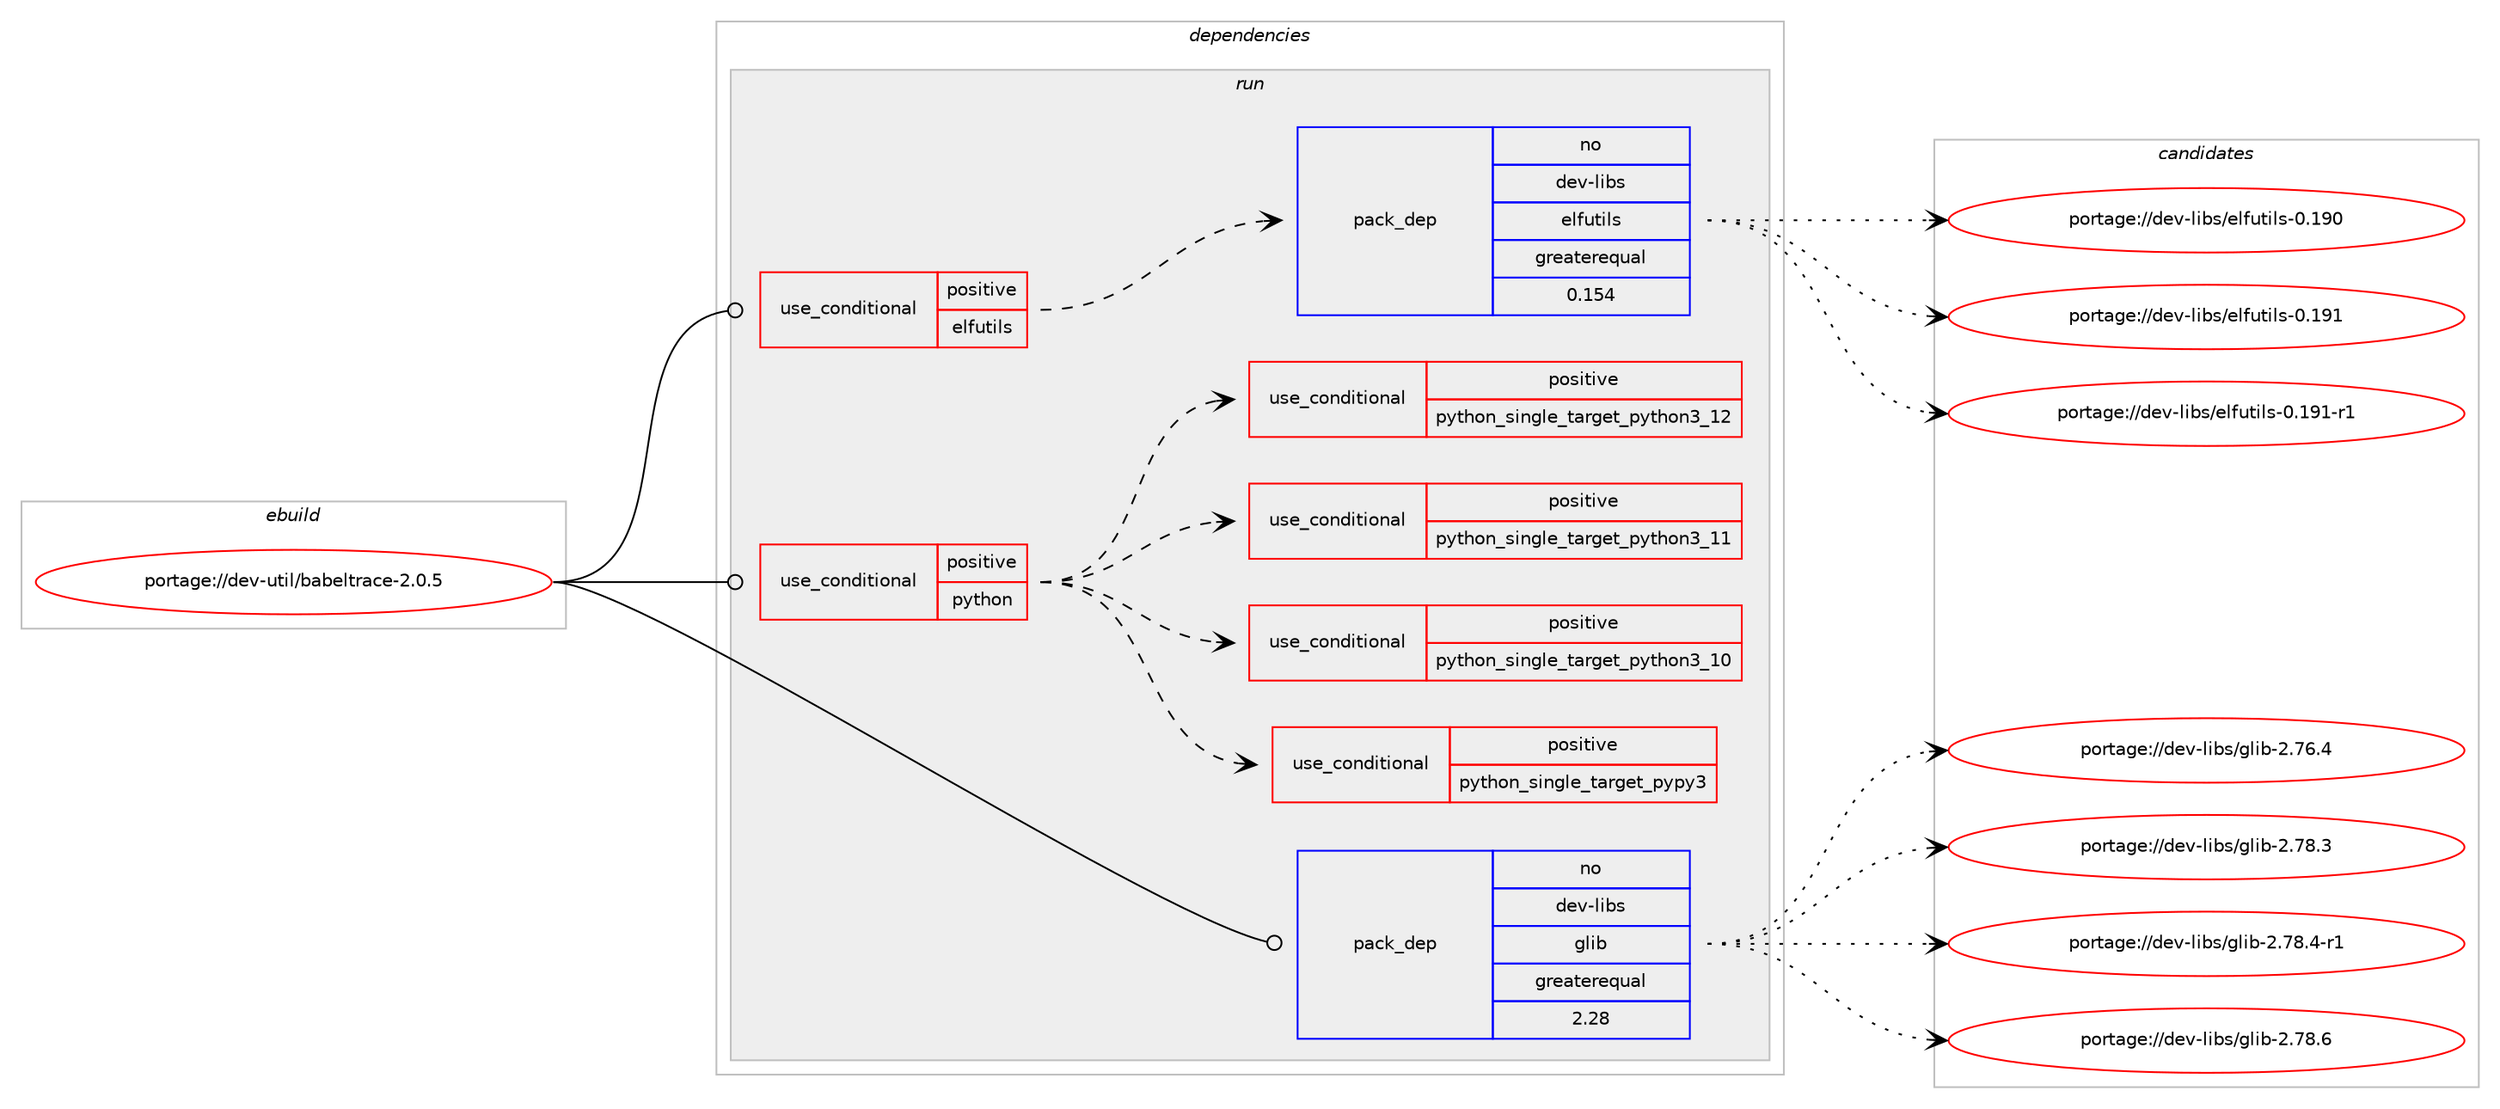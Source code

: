 digraph prolog {

# *************
# Graph options
# *************

newrank=true;
concentrate=true;
compound=true;
graph [rankdir=LR,fontname=Helvetica,fontsize=10,ranksep=1.5];#, ranksep=2.5, nodesep=0.2];
edge  [arrowhead=vee];
node  [fontname=Helvetica,fontsize=10];

# **********
# The ebuild
# **********

subgraph cluster_leftcol {
color=gray;
rank=same;
label=<<i>ebuild</i>>;
id [label="portage://dev-util/babeltrace-2.0.5", color=red, width=4, href="../dev-util/babeltrace-2.0.5.svg"];
}

# ****************
# The dependencies
# ****************

subgraph cluster_midcol {
color=gray;
label=<<i>dependencies</i>>;
subgraph cluster_compile {
fillcolor="#eeeeee";
style=filled;
label=<<i>compile</i>>;
}
subgraph cluster_compileandrun {
fillcolor="#eeeeee";
style=filled;
label=<<i>compile and run</i>>;
}
subgraph cluster_run {
fillcolor="#eeeeee";
style=filled;
label=<<i>run</i>>;
subgraph cond57826 {
dependency107959 [label=<<TABLE BORDER="0" CELLBORDER="1" CELLSPACING="0" CELLPADDING="4"><TR><TD ROWSPAN="3" CELLPADDING="10">use_conditional</TD></TR><TR><TD>positive</TD></TR><TR><TD>elfutils</TD></TR></TABLE>>, shape=none, color=red];
subgraph pack48757 {
dependency107960 [label=<<TABLE BORDER="0" CELLBORDER="1" CELLSPACING="0" CELLPADDING="4" WIDTH="220"><TR><TD ROWSPAN="6" CELLPADDING="30">pack_dep</TD></TR><TR><TD WIDTH="110">no</TD></TR><TR><TD>dev-libs</TD></TR><TR><TD>elfutils</TD></TR><TR><TD>greaterequal</TD></TR><TR><TD>0.154</TD></TR></TABLE>>, shape=none, color=blue];
}
dependency107959:e -> dependency107960:w [weight=20,style="dashed",arrowhead="vee"];
}
id:e -> dependency107959:w [weight=20,style="solid",arrowhead="odot"];
subgraph cond57827 {
dependency107961 [label=<<TABLE BORDER="0" CELLBORDER="1" CELLSPACING="0" CELLPADDING="4"><TR><TD ROWSPAN="3" CELLPADDING="10">use_conditional</TD></TR><TR><TD>positive</TD></TR><TR><TD>python</TD></TR></TABLE>>, shape=none, color=red];
subgraph cond57828 {
dependency107962 [label=<<TABLE BORDER="0" CELLBORDER="1" CELLSPACING="0" CELLPADDING="4"><TR><TD ROWSPAN="3" CELLPADDING="10">use_conditional</TD></TR><TR><TD>positive</TD></TR><TR><TD>python_single_target_pypy3</TD></TR></TABLE>>, shape=none, color=red];
# *** BEGIN UNKNOWN DEPENDENCY TYPE (TODO) ***
# dependency107962 -> package_dependency(portage://dev-util/babeltrace-2.0.5,run,no,dev-python,pypy3,none,[,,],any_same_slot,[])
# *** END UNKNOWN DEPENDENCY TYPE (TODO) ***

}
dependency107961:e -> dependency107962:w [weight=20,style="dashed",arrowhead="vee"];
subgraph cond57829 {
dependency107963 [label=<<TABLE BORDER="0" CELLBORDER="1" CELLSPACING="0" CELLPADDING="4"><TR><TD ROWSPAN="3" CELLPADDING="10">use_conditional</TD></TR><TR><TD>positive</TD></TR><TR><TD>python_single_target_python3_10</TD></TR></TABLE>>, shape=none, color=red];
# *** BEGIN UNKNOWN DEPENDENCY TYPE (TODO) ***
# dependency107963 -> package_dependency(portage://dev-util/babeltrace-2.0.5,run,no,dev-lang,python,none,[,,],[slot(3.10)],[])
# *** END UNKNOWN DEPENDENCY TYPE (TODO) ***

}
dependency107961:e -> dependency107963:w [weight=20,style="dashed",arrowhead="vee"];
subgraph cond57830 {
dependency107964 [label=<<TABLE BORDER="0" CELLBORDER="1" CELLSPACING="0" CELLPADDING="4"><TR><TD ROWSPAN="3" CELLPADDING="10">use_conditional</TD></TR><TR><TD>positive</TD></TR><TR><TD>python_single_target_python3_11</TD></TR></TABLE>>, shape=none, color=red];
# *** BEGIN UNKNOWN DEPENDENCY TYPE (TODO) ***
# dependency107964 -> package_dependency(portage://dev-util/babeltrace-2.0.5,run,no,dev-lang,python,none,[,,],[slot(3.11)],[])
# *** END UNKNOWN DEPENDENCY TYPE (TODO) ***

}
dependency107961:e -> dependency107964:w [weight=20,style="dashed",arrowhead="vee"];
subgraph cond57831 {
dependency107965 [label=<<TABLE BORDER="0" CELLBORDER="1" CELLSPACING="0" CELLPADDING="4"><TR><TD ROWSPAN="3" CELLPADDING="10">use_conditional</TD></TR><TR><TD>positive</TD></TR><TR><TD>python_single_target_python3_12</TD></TR></TABLE>>, shape=none, color=red];
# *** BEGIN UNKNOWN DEPENDENCY TYPE (TODO) ***
# dependency107965 -> package_dependency(portage://dev-util/babeltrace-2.0.5,run,no,dev-lang,python,none,[,,],[slot(3.12)],[])
# *** END UNKNOWN DEPENDENCY TYPE (TODO) ***

}
dependency107961:e -> dependency107965:w [weight=20,style="dashed",arrowhead="vee"];
}
id:e -> dependency107961:w [weight=20,style="solid",arrowhead="odot"];
subgraph pack48758 {
dependency107966 [label=<<TABLE BORDER="0" CELLBORDER="1" CELLSPACING="0" CELLPADDING="4" WIDTH="220"><TR><TD ROWSPAN="6" CELLPADDING="30">pack_dep</TD></TR><TR><TD WIDTH="110">no</TD></TR><TR><TD>dev-libs</TD></TR><TR><TD>glib</TD></TR><TR><TD>greaterequal</TD></TR><TR><TD>2.28</TD></TR></TABLE>>, shape=none, color=blue];
}
id:e -> dependency107966:w [weight=20,style="solid",arrowhead="odot"];
}
}

# **************
# The candidates
# **************

subgraph cluster_choices {
rank=same;
color=gray;
label=<<i>candidates</i>>;

subgraph choice48757 {
color=black;
nodesep=1;
choice100101118451081059811547101108102117116105108115454846495748 [label="portage://dev-libs/elfutils-0.190", color=red, width=4,href="../dev-libs/elfutils-0.190.svg"];
choice100101118451081059811547101108102117116105108115454846495749 [label="portage://dev-libs/elfutils-0.191", color=red, width=4,href="../dev-libs/elfutils-0.191.svg"];
choice1001011184510810598115471011081021171161051081154548464957494511449 [label="portage://dev-libs/elfutils-0.191-r1", color=red, width=4,href="../dev-libs/elfutils-0.191-r1.svg"];
dependency107960:e -> choice100101118451081059811547101108102117116105108115454846495748:w [style=dotted,weight="100"];
dependency107960:e -> choice100101118451081059811547101108102117116105108115454846495749:w [style=dotted,weight="100"];
dependency107960:e -> choice1001011184510810598115471011081021171161051081154548464957494511449:w [style=dotted,weight="100"];
}
subgraph choice48758 {
color=black;
nodesep=1;
choice1001011184510810598115471031081059845504655544652 [label="portage://dev-libs/glib-2.76.4", color=red, width=4,href="../dev-libs/glib-2.76.4.svg"];
choice1001011184510810598115471031081059845504655564651 [label="portage://dev-libs/glib-2.78.3", color=red, width=4,href="../dev-libs/glib-2.78.3.svg"];
choice10010111845108105981154710310810598455046555646524511449 [label="portage://dev-libs/glib-2.78.4-r1", color=red, width=4,href="../dev-libs/glib-2.78.4-r1.svg"];
choice1001011184510810598115471031081059845504655564654 [label="portage://dev-libs/glib-2.78.6", color=red, width=4,href="../dev-libs/glib-2.78.6.svg"];
dependency107966:e -> choice1001011184510810598115471031081059845504655544652:w [style=dotted,weight="100"];
dependency107966:e -> choice1001011184510810598115471031081059845504655564651:w [style=dotted,weight="100"];
dependency107966:e -> choice10010111845108105981154710310810598455046555646524511449:w [style=dotted,weight="100"];
dependency107966:e -> choice1001011184510810598115471031081059845504655564654:w [style=dotted,weight="100"];
}
}

}
